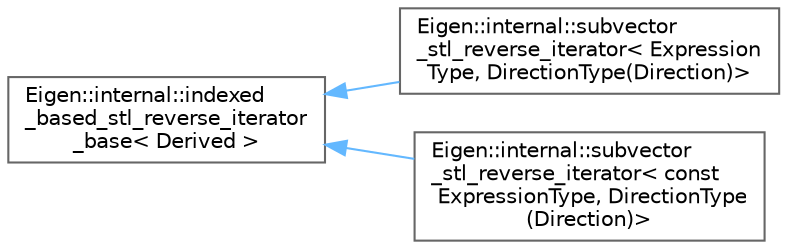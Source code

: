digraph "Graphical Class Hierarchy"
{
 // LATEX_PDF_SIZE
  bgcolor="transparent";
  edge [fontname=Helvetica,fontsize=10,labelfontname=Helvetica,labelfontsize=10];
  node [fontname=Helvetica,fontsize=10,shape=box,height=0.2,width=0.4];
  rankdir="LR";
  Node0 [id="Node000000",label="Eigen::internal::indexed\l_based_stl_reverse_iterator\l_base\< Derived \>",height=0.2,width=0.4,color="grey40", fillcolor="white", style="filled",URL="$classEigen_1_1internal_1_1indexed__based__stl__reverse__iterator__base.html",tooltip=" "];
  Node0 -> Node1 [id="edge876_Node000000_Node000001",dir="back",color="steelblue1",style="solid",tooltip=" "];
  Node1 [id="Node000001",label="Eigen::internal::subvector\l_stl_reverse_iterator\< Expression\lType, DirectionType(Direction)\>",height=0.2,width=0.4,color="grey40", fillcolor="white", style="filled",URL="$classEigen_1_1internal_1_1subvector__stl__reverse__iterator.html",tooltip=" "];
  Node0 -> Node2 [id="edge877_Node000000_Node000002",dir="back",color="steelblue1",style="solid",tooltip=" "];
  Node2 [id="Node000002",label="Eigen::internal::subvector\l_stl_reverse_iterator\< const\l ExpressionType, DirectionType\l(Direction)\>",height=0.2,width=0.4,color="grey40", fillcolor="white", style="filled",URL="$classEigen_1_1internal_1_1subvector__stl__reverse__iterator.html",tooltip=" "];
}
